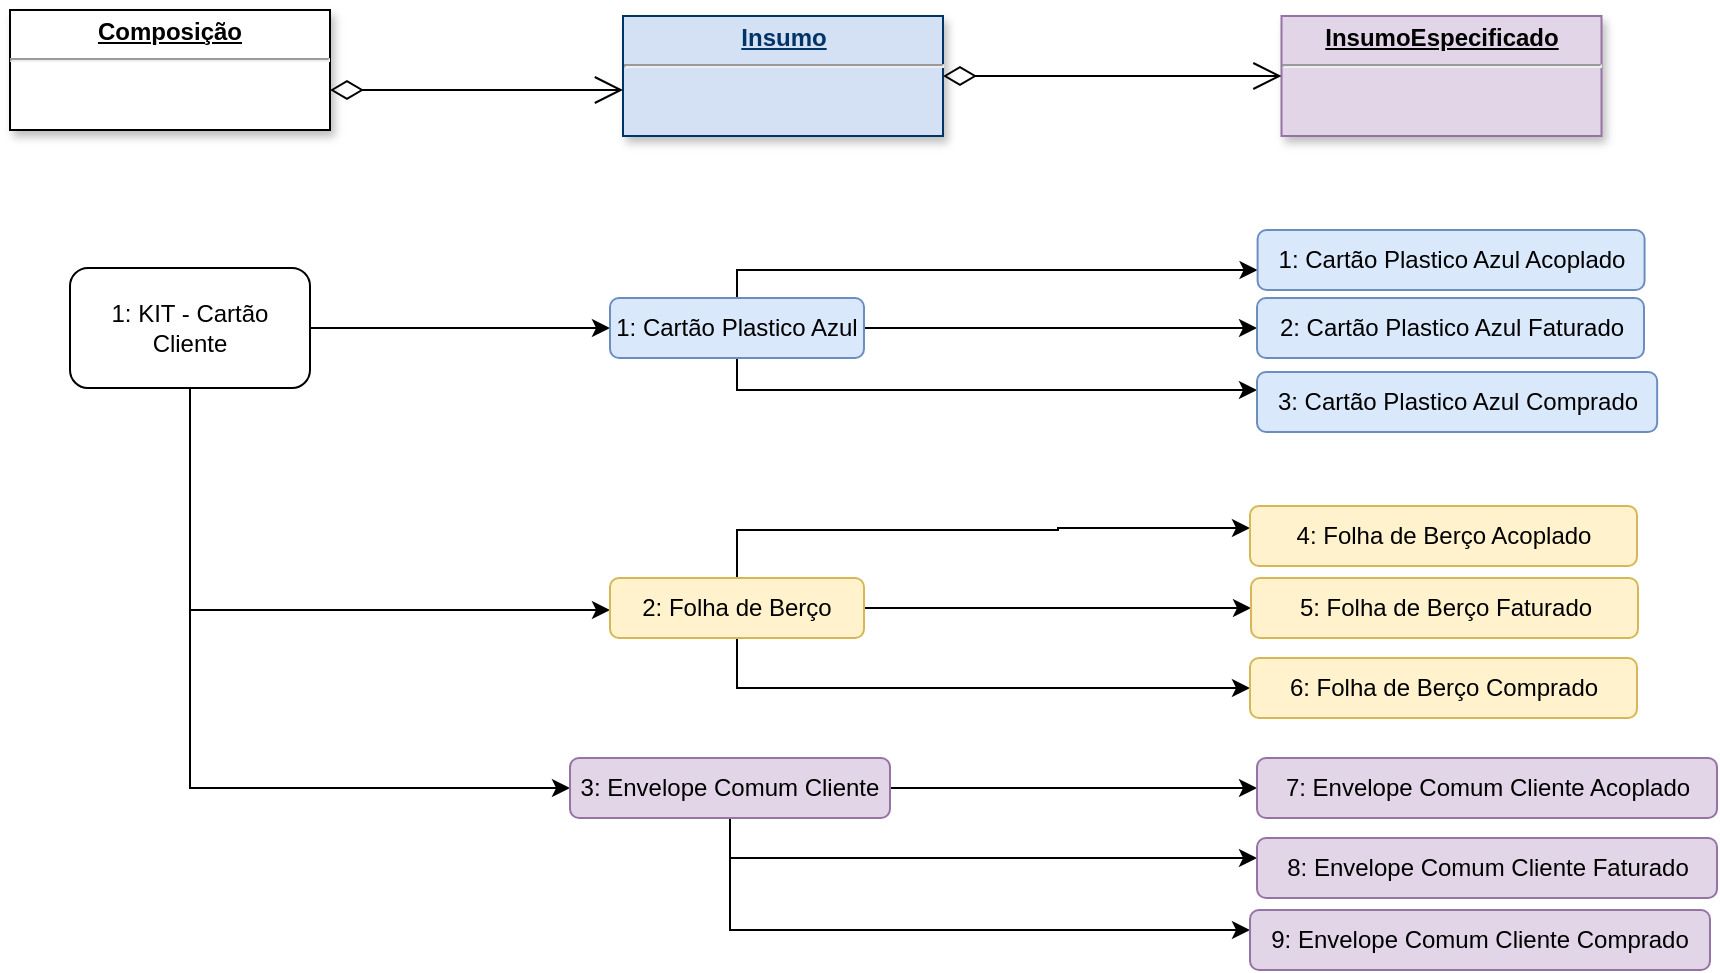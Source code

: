 <mxfile version="20.5.1" type="github">
  <diagram name="Page-1" id="efa7a0a1-bf9b-a30e-e6df-94a7791c09e9">
    <mxGraphModel dx="868" dy="482" grid="1" gridSize="10" guides="1" tooltips="1" connect="1" arrows="1" fold="1" page="1" pageScale="1" pageWidth="826" pageHeight="1169" background="none" math="0" shadow="0">
      <root>
        <mxCell id="0" />
        <mxCell id="1" parent="0" />
        <mxCell id="kxRyARiAPBWNzmmKZJo8-114" value="&lt;p style=&quot;margin: 0px; margin-top: 4px; text-align: center; text-decoration: underline;&quot;&gt;&lt;strong&gt;Composição&lt;/strong&gt;&lt;/p&gt;&lt;hr&gt;&lt;p style=&quot;margin: 0px; margin-left: 8px;&quot;&gt;&lt;br&gt;&lt;/p&gt;" style="verticalAlign=top;align=left;overflow=fill;fontSize=12;fontFamily=Helvetica;html=1;shadow=1;" parent="1" vertex="1">
          <mxGeometry x="46" y="40" width="160" height="60" as="geometry" />
        </mxCell>
        <mxCell id="kxRyARiAPBWNzmmKZJo8-115" value="&lt;p style=&quot;margin: 0px; margin-top: 4px; text-align: center; text-decoration: underline;&quot;&gt;&lt;b&gt;Insumo&lt;/b&gt;&lt;/p&gt;&lt;hr&gt;&lt;p style=&quot;margin: 0px; margin-left: 8px;&quot;&gt;&lt;br&gt;&lt;/p&gt;" style="verticalAlign=top;align=left;overflow=fill;fontSize=12;fontFamily=Helvetica;html=1;strokeColor=#003366;shadow=1;fillColor=#D4E1F5;fontColor=#003366" parent="1" vertex="1">
          <mxGeometry x="352.5" y="43" width="160" height="60" as="geometry" />
        </mxCell>
        <mxCell id="kxRyARiAPBWNzmmKZJo8-119" value="&lt;p style=&quot;margin: 0px; margin-top: 4px; text-align: center; text-decoration: underline;&quot;&gt;&lt;b&gt;InsumoEspecificado&lt;/b&gt;&lt;/p&gt;&lt;hr&gt;&lt;p style=&quot;margin: 0px; margin-left: 8px;&quot;&gt;&lt;br&gt;&lt;/p&gt;" style="verticalAlign=top;align=left;overflow=fill;fontSize=12;fontFamily=Helvetica;html=1;strokeColor=#9673a6;shadow=1;fillColor=#e1d5e7;" parent="1" vertex="1">
          <mxGeometry x="681.75" y="43" width="160" height="60" as="geometry" />
        </mxCell>
        <mxCell id="kxRyARiAPBWNzmmKZJo8-127" value="" style="endArrow=open;endSize=12;startArrow=diamondThin;startSize=14;startFill=0;edgeStyle=orthogonalEdgeStyle;rounded=0;elbow=vertical;html=1;" parent="1" edge="1">
          <mxGeometry relative="1" as="geometry">
            <mxPoint x="206" y="80" as="sourcePoint" />
            <mxPoint x="352.5" y="80" as="targetPoint" />
            <Array as="points">
              <mxPoint x="310" y="80" />
              <mxPoint x="310" y="80" />
            </Array>
          </mxGeometry>
        </mxCell>
        <mxCell id="kxRyARiAPBWNzmmKZJo8-130" value="" style="endArrow=open;html=1;endSize=12;startArrow=diamondThin;startSize=14;startFill=0;edgeStyle=orthogonalEdgeStyle;rounded=0;elbow=vertical;" parent="1" source="kxRyARiAPBWNzmmKZJo8-115" target="kxRyARiAPBWNzmmKZJo8-119" edge="1">
          <mxGeometry relative="1" as="geometry">
            <mxPoint x="526" y="70" as="sourcePoint" />
            <mxPoint x="676" y="70" as="targetPoint" />
            <Array as="points">
              <mxPoint x="590" y="73" />
              <mxPoint x="590" y="73" />
            </Array>
          </mxGeometry>
        </mxCell>
        <mxCell id="xdecVxI8g7WjwIrV84c3-124" style="edgeStyle=orthogonalEdgeStyle;rounded=0;orthogonalLoop=1;jettySize=auto;html=1;" parent="1" source="xdecVxI8g7WjwIrV84c3-115" target="xdecVxI8g7WjwIrV84c3-116" edge="1">
          <mxGeometry relative="1" as="geometry" />
        </mxCell>
        <mxCell id="xdecVxI8g7WjwIrV84c3-104" style="edgeStyle=orthogonalEdgeStyle;rounded=0;orthogonalLoop=1;jettySize=auto;html=1;" edge="1" parent="1" source="xdecVxI8g7WjwIrV84c3-115" target="xdecVxI8g7WjwIrV84c3-118">
          <mxGeometry relative="1" as="geometry">
            <Array as="points">
              <mxPoint x="136" y="340" />
            </Array>
          </mxGeometry>
        </mxCell>
        <mxCell id="xdecVxI8g7WjwIrV84c3-105" style="edgeStyle=orthogonalEdgeStyle;rounded=0;orthogonalLoop=1;jettySize=auto;html=1;" edge="1" parent="1" target="xdecVxI8g7WjwIrV84c3-120">
          <mxGeometry relative="1" as="geometry">
            <mxPoint x="136" y="229" as="sourcePoint" />
            <mxPoint x="322" y="429" as="targetPoint" />
            <Array as="points">
              <mxPoint x="136" y="429" />
            </Array>
          </mxGeometry>
        </mxCell>
        <mxCell id="xdecVxI8g7WjwIrV84c3-115" value="1: KIT - Cartão Cliente" style="rounded=1;whiteSpace=wrap;html=1;" parent="1" vertex="1">
          <mxGeometry x="76" y="169" width="120" height="60" as="geometry" />
        </mxCell>
        <mxCell id="xdecVxI8g7WjwIrV84c3-109" style="edgeStyle=orthogonalEdgeStyle;rounded=0;orthogonalLoop=1;jettySize=auto;html=1;" edge="1" parent="1" source="xdecVxI8g7WjwIrV84c3-116" target="xdecVxI8g7WjwIrV84c3-117">
          <mxGeometry relative="1" as="geometry">
            <Array as="points">
              <mxPoint x="410" y="170" />
            </Array>
          </mxGeometry>
        </mxCell>
        <mxCell id="xdecVxI8g7WjwIrV84c3-112" style="edgeStyle=orthogonalEdgeStyle;rounded=0;orthogonalLoop=1;jettySize=auto;html=1;" edge="1" parent="1" source="xdecVxI8g7WjwIrV84c3-116" target="xdecVxI8g7WjwIrV84c3-133">
          <mxGeometry relative="1" as="geometry" />
        </mxCell>
        <mxCell id="xdecVxI8g7WjwIrV84c3-113" style="edgeStyle=orthogonalEdgeStyle;rounded=0;orthogonalLoop=1;jettySize=auto;html=1;" edge="1" parent="1" source="xdecVxI8g7WjwIrV84c3-116" target="xdecVxI8g7WjwIrV84c3-134">
          <mxGeometry relative="1" as="geometry">
            <Array as="points">
              <mxPoint x="410" y="230" />
            </Array>
          </mxGeometry>
        </mxCell>
        <mxCell id="xdecVxI8g7WjwIrV84c3-116" value="1: Cartão Plastico Azul" style="rounded=1;whiteSpace=wrap;html=1;fillColor=#dae8fc;strokeColor=#6c8ebf;" parent="1" vertex="1">
          <mxGeometry x="346" y="184" width="127" height="30" as="geometry" />
        </mxCell>
        <mxCell id="xdecVxI8g7WjwIrV84c3-117" value="1: Cartão Plastico Azul Acoplado" style="rounded=1;whiteSpace=wrap;html=1;fillColor=#dae8fc;strokeColor=#6c8ebf;" parent="1" vertex="1">
          <mxGeometry x="669.79" y="150" width="193.5" height="30" as="geometry" />
        </mxCell>
        <mxCell id="xdecVxI8g7WjwIrV84c3-143" style="edgeStyle=orthogonalEdgeStyle;rounded=0;orthogonalLoop=1;jettySize=auto;html=1;" parent="1" source="xdecVxI8g7WjwIrV84c3-118" target="xdecVxI8g7WjwIrV84c3-139" edge="1">
          <mxGeometry relative="1" as="geometry">
            <Array as="points">
              <mxPoint x="410" y="300" />
              <mxPoint x="570" y="300" />
              <mxPoint x="570" y="299" />
            </Array>
          </mxGeometry>
        </mxCell>
        <mxCell id="xdecVxI8g7WjwIrV84c3-144" style="edgeStyle=orthogonalEdgeStyle;rounded=0;orthogonalLoop=1;jettySize=auto;html=1;" parent="1" source="xdecVxI8g7WjwIrV84c3-118" target="xdecVxI8g7WjwIrV84c3-140" edge="1">
          <mxGeometry relative="1" as="geometry" />
        </mxCell>
        <mxCell id="xdecVxI8g7WjwIrV84c3-145" style="edgeStyle=orthogonalEdgeStyle;rounded=0;orthogonalLoop=1;jettySize=auto;html=1;" parent="1" source="xdecVxI8g7WjwIrV84c3-118" target="xdecVxI8g7WjwIrV84c3-141" edge="1">
          <mxGeometry relative="1" as="geometry">
            <Array as="points">
              <mxPoint x="410" y="379" />
            </Array>
          </mxGeometry>
        </mxCell>
        <mxCell id="xdecVxI8g7WjwIrV84c3-118" value="2: Folha de Berço" style="rounded=1;whiteSpace=wrap;html=1;fillColor=#fff2cc;strokeColor=#d6b656;" parent="1" vertex="1">
          <mxGeometry x="346" y="324" width="127" height="30" as="geometry" />
        </mxCell>
        <mxCell id="xdecVxI8g7WjwIrV84c3-152" style="edgeStyle=orthogonalEdgeStyle;rounded=0;orthogonalLoop=1;jettySize=auto;html=1;" parent="1" source="xdecVxI8g7WjwIrV84c3-120" target="xdecVxI8g7WjwIrV84c3-147" edge="1">
          <mxGeometry relative="1" as="geometry" />
        </mxCell>
        <mxCell id="xdecVxI8g7WjwIrV84c3-153" style="edgeStyle=orthogonalEdgeStyle;rounded=0;orthogonalLoop=1;jettySize=auto;html=1;" parent="1" source="xdecVxI8g7WjwIrV84c3-120" target="xdecVxI8g7WjwIrV84c3-150" edge="1">
          <mxGeometry relative="1" as="geometry">
            <Array as="points">
              <mxPoint x="406" y="464" />
            </Array>
          </mxGeometry>
        </mxCell>
        <mxCell id="xdecVxI8g7WjwIrV84c3-114" style="edgeStyle=orthogonalEdgeStyle;rounded=0;orthogonalLoop=1;jettySize=auto;html=1;" edge="1" parent="1" source="xdecVxI8g7WjwIrV84c3-120" target="xdecVxI8g7WjwIrV84c3-151">
          <mxGeometry relative="1" as="geometry">
            <Array as="points">
              <mxPoint x="406" y="500" />
            </Array>
          </mxGeometry>
        </mxCell>
        <mxCell id="xdecVxI8g7WjwIrV84c3-120" value="3: Envelope Comum Cliente" style="rounded=1;whiteSpace=wrap;html=1;fillColor=#e1d5e7;strokeColor=#9673a6;" parent="1" vertex="1">
          <mxGeometry x="326" y="414" width="160" height="30" as="geometry" />
        </mxCell>
        <mxCell id="xdecVxI8g7WjwIrV84c3-133" value="2: Cartão Plastico Azul Faturado" style="rounded=1;whiteSpace=wrap;html=1;fillColor=#dae8fc;strokeColor=#6c8ebf;" parent="1" vertex="1">
          <mxGeometry x="669.5" y="184" width="193.5" height="30" as="geometry" />
        </mxCell>
        <mxCell id="xdecVxI8g7WjwIrV84c3-134" value="3: Cartão Plastico Azul Comprado" style="rounded=1;whiteSpace=wrap;html=1;fillColor=#dae8fc;strokeColor=#6c8ebf;" parent="1" vertex="1">
          <mxGeometry x="669.5" y="221" width="200.08" height="30" as="geometry" />
        </mxCell>
        <mxCell id="xdecVxI8g7WjwIrV84c3-139" value="4: Folha de Berço Acoplado" style="rounded=1;whiteSpace=wrap;html=1;fillColor=#fff2cc;strokeColor=#d6b656;" parent="1" vertex="1">
          <mxGeometry x="666" y="288" width="193.5" height="30" as="geometry" />
        </mxCell>
        <mxCell id="xdecVxI8g7WjwIrV84c3-140" value="5: Folha de Berço Faturado" style="rounded=1;whiteSpace=wrap;html=1;fillColor=#fff2cc;strokeColor=#d6b656;" parent="1" vertex="1">
          <mxGeometry x="666.5" y="324" width="193.5" height="30" as="geometry" />
        </mxCell>
        <mxCell id="xdecVxI8g7WjwIrV84c3-141" value="6: Folha de Berço&amp;nbsp;Comprado" style="rounded=1;whiteSpace=wrap;html=1;fillColor=#fff2cc;strokeColor=#d6b656;" parent="1" vertex="1">
          <mxGeometry x="666.0" y="364" width="193.5" height="30" as="geometry" />
        </mxCell>
        <mxCell id="xdecVxI8g7WjwIrV84c3-147" value="&lt;div&gt;7: Envelope Comum Cliente Acoplado&lt;/div&gt;" style="rounded=1;whiteSpace=wrap;html=1;fillColor=#e1d5e7;strokeColor=#9673a6;" parent="1" vertex="1">
          <mxGeometry x="669.5" y="414" width="230" height="30" as="geometry" />
        </mxCell>
        <mxCell id="xdecVxI8g7WjwIrV84c3-150" value="&lt;div&gt;8: Envelope Comum Cliente Faturado&lt;/div&gt;" style="rounded=1;whiteSpace=wrap;html=1;fillColor=#e1d5e7;strokeColor=#9673a6;" parent="1" vertex="1">
          <mxGeometry x="669.5" y="454" width="230" height="30" as="geometry" />
        </mxCell>
        <mxCell id="xdecVxI8g7WjwIrV84c3-151" value="9: Envelope Comum Cliente Comprado" style="rounded=1;whiteSpace=wrap;html=1;fillColor=#e1d5e7;strokeColor=#9673a6;" parent="1" vertex="1">
          <mxGeometry x="666" y="490" width="230" height="30" as="geometry" />
        </mxCell>
      </root>
    </mxGraphModel>
  </diagram>
</mxfile>
